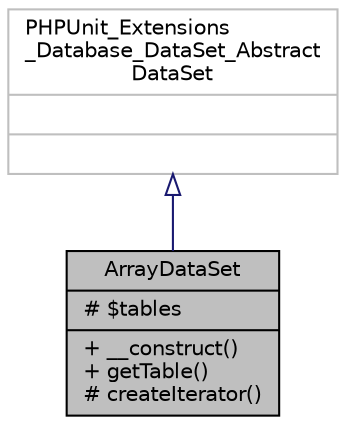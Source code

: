 digraph "ArrayDataSet"
{
  edge [fontname="Helvetica",fontsize="10",labelfontname="Helvetica",labelfontsize="10"];
  node [fontname="Helvetica",fontsize="10",shape=record];
  Node0 [label="{ArrayDataSet\n|# $tables\l|+ __construct()\l+ getTable()\l# createIterator()\l}",height=0.2,width=0.4,color="black", fillcolor="grey75", style="filled", fontcolor="black"];
  Node1 -> Node0 [dir="back",color="midnightblue",fontsize="10",style="solid",arrowtail="onormal",fontname="Helvetica"];
  Node1 [label="{PHPUnit_Extensions\l_Database_DataSet_Abstract\lDataSet\n||}",height=0.2,width=0.4,color="grey75", fillcolor="white", style="filled"];
}
